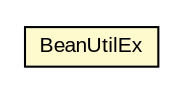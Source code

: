 #!/usr/local/bin/dot
#
# Class diagram 
# Generated by UMLGraph version R5_6 (http://www.umlgraph.org/)
#

digraph G {
	edge [fontname="arial",fontsize=10,labelfontname="arial",labelfontsize=10];
	node [fontname="arial",fontsize=10,shape=plaintext];
	nodesep=0.25;
	ranksep=0.5;
	// apache.common.BeanUtilEx
	c9878 [label=<<table title="apache.common.BeanUtilEx" border="0" cellborder="1" cellspacing="0" cellpadding="2" port="p" bgcolor="lemonChiffon" href="./BeanUtilEx.html">
		<tr><td><table border="0" cellspacing="0" cellpadding="1">
<tr><td align="center" balign="center"> BeanUtilEx </td></tr>
		</table></td></tr>
		</table>>, URL="./BeanUtilEx.html", fontname="arial", fontcolor="black", fontsize=10.0];
}

